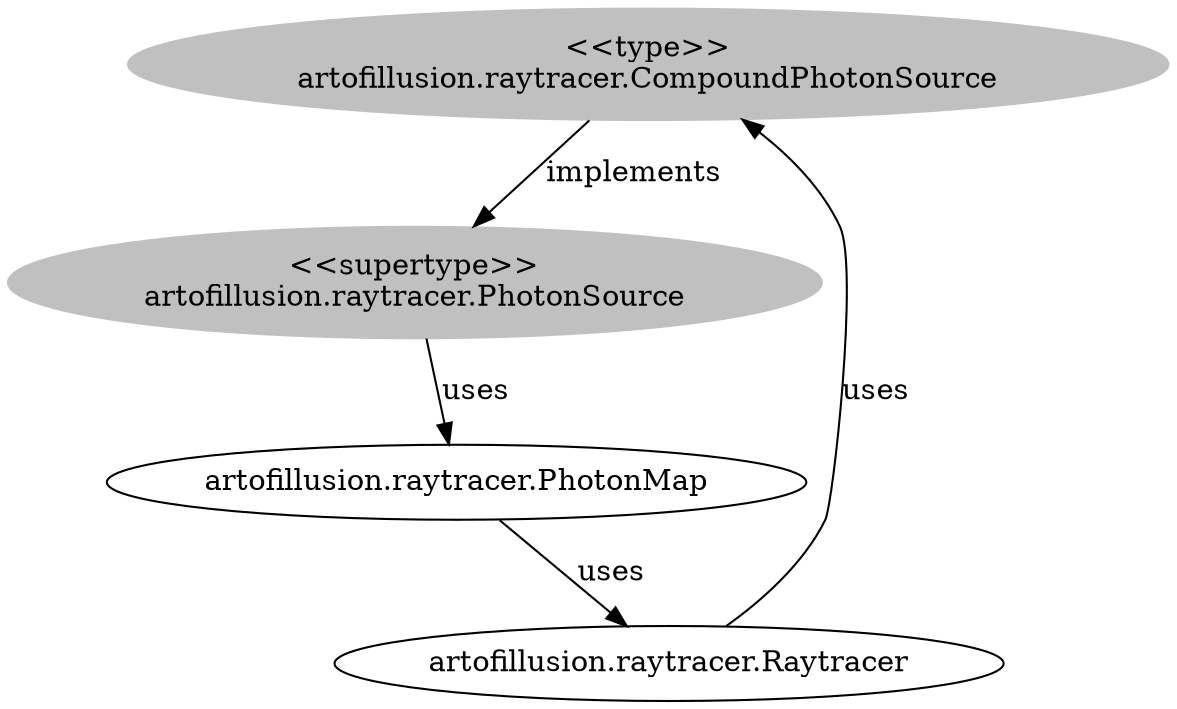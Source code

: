 digraph stk {
	artofillusion_raytracer_CompoundPhotonSource [label="<<type>>
artofillusion.raytracer.CompoundPhotonSource",style=filled,color="grey"];
	artofillusion_raytracer_PhotonSource [label="<<supertype>>
artofillusion.raytracer.PhotonSource",style=filled,color="grey"];
	artofillusion_raytracer_Raytracer [label="artofillusion.raytracer.Raytracer"];
	artofillusion_raytracer_PhotonMap [label="artofillusion.raytracer.PhotonMap"];
	artofillusion_raytracer_CompoundPhotonSource -> artofillusion_raytracer_PhotonSource [label=implements];
	artofillusion_raytracer_PhotonSource -> artofillusion_raytracer_PhotonMap [label=uses];
	artofillusion_raytracer_PhotonMap -> artofillusion_raytracer_Raytracer [label=uses];
	artofillusion_raytracer_Raytracer -> artofillusion_raytracer_CompoundPhotonSource [label=uses];
}
